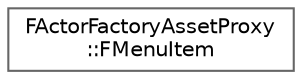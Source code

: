 digraph "Graphical Class Hierarchy"
{
 // INTERACTIVE_SVG=YES
 // LATEX_PDF_SIZE
  bgcolor="transparent";
  edge [fontname=Helvetica,fontsize=10,labelfontname=Helvetica,labelfontsize=10];
  node [fontname=Helvetica,fontsize=10,shape=box,height=0.2,width=0.4];
  rankdir="LR";
  Node0 [id="Node000000",label="FActorFactoryAssetProxy\l::FMenuItem",height=0.2,width=0.4,color="grey40", fillcolor="white", style="filled",URL="$df/d55/structFActorFactoryAssetProxy_1_1FMenuItem.html",tooltip="Information about an add actor menu item."];
}
